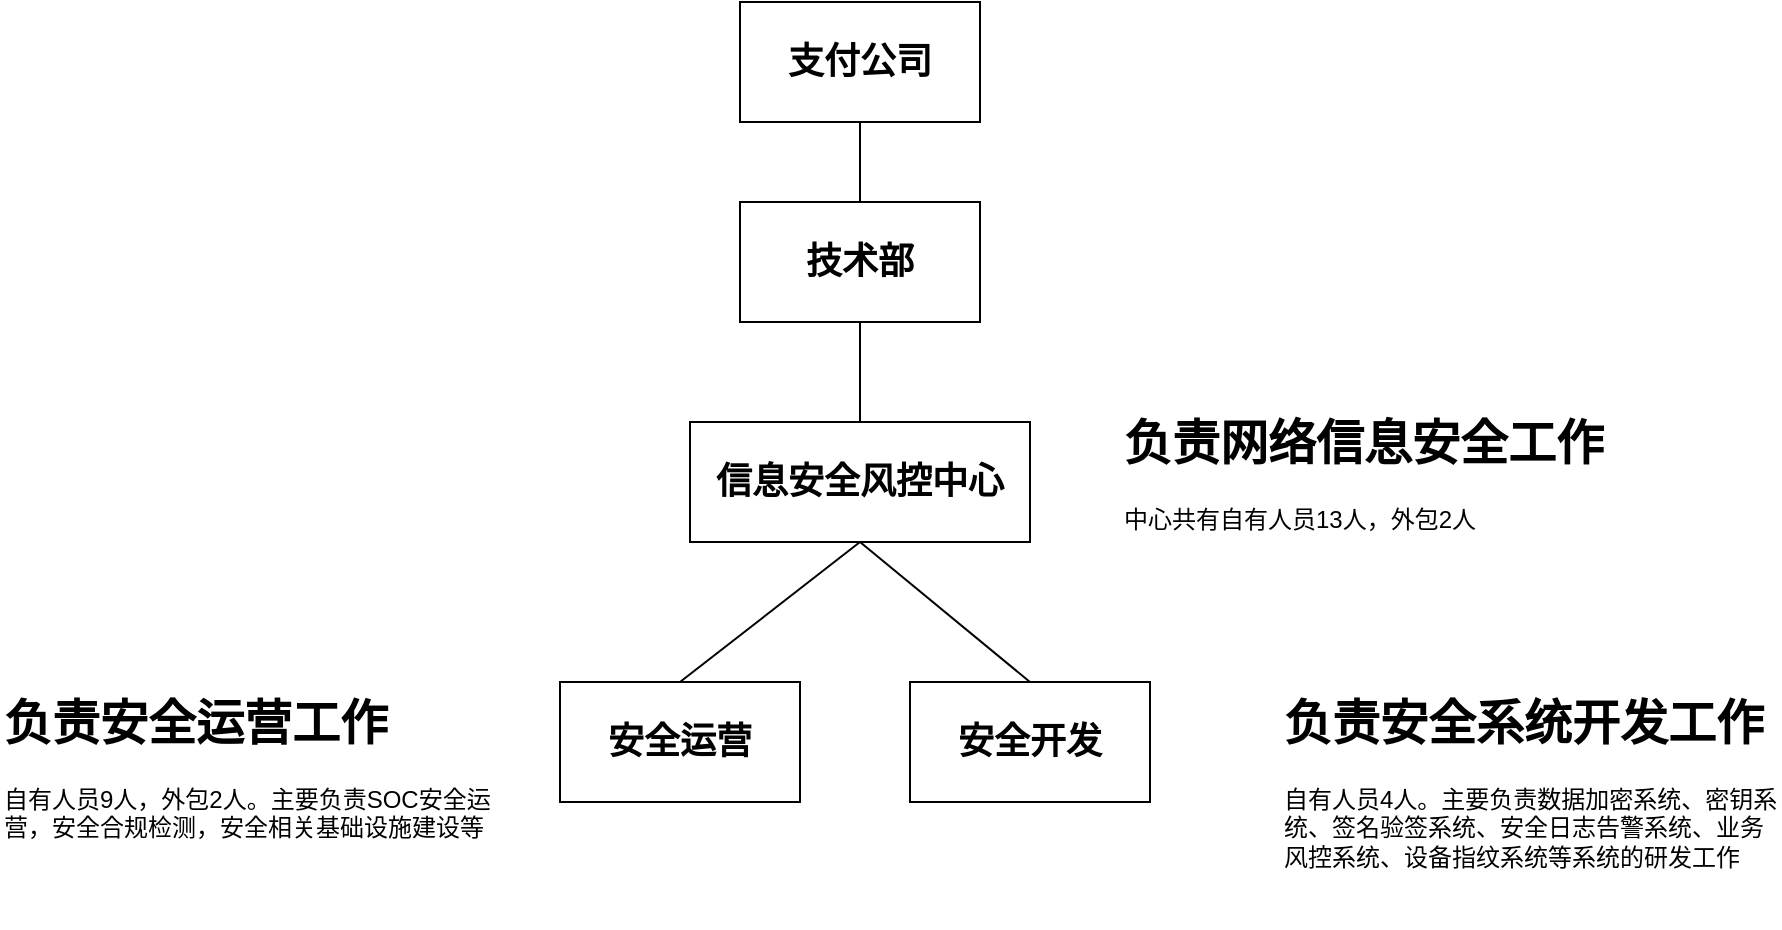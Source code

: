 <mxfile version="24.9.1">
  <diagram name="第 1 页" id="JOnwjQAw6FctpHRn7n33">
    <mxGraphModel dx="2924" dy="1132" grid="1" gridSize="10" guides="1" tooltips="1" connect="1" arrows="1" fold="1" page="1" pageScale="1" pageWidth="850" pageHeight="1100" math="0" shadow="0">
      <root>
        <mxCell id="0" />
        <mxCell id="1" parent="0" />
        <mxCell id="3w2RXyKYQ_ACeo4qv3Gf-1" value="支付公司" style="rounded=0;whiteSpace=wrap;html=1;fontSize=18;fontStyle=1" vertex="1" parent="1">
          <mxGeometry x="340" y="230" width="120" height="60" as="geometry" />
        </mxCell>
        <mxCell id="3w2RXyKYQ_ACeo4qv3Gf-2" value="技术部" style="rounded=0;whiteSpace=wrap;html=1;fontSize=18;fontStyle=1" vertex="1" parent="1">
          <mxGeometry x="340" y="330" width="120" height="60" as="geometry" />
        </mxCell>
        <mxCell id="3w2RXyKYQ_ACeo4qv3Gf-3" value="安全运营" style="rounded=0;whiteSpace=wrap;html=1;fontSize=18;fontStyle=1" vertex="1" parent="1">
          <mxGeometry x="250" y="570" width="120" height="60" as="geometry" />
        </mxCell>
        <mxCell id="3w2RXyKYQ_ACeo4qv3Gf-4" value="安全开发" style="rounded=0;whiteSpace=wrap;html=1;fontSize=18;fontStyle=1" vertex="1" parent="1">
          <mxGeometry x="425" y="570" width="120" height="60" as="geometry" />
        </mxCell>
        <mxCell id="3w2RXyKYQ_ACeo4qv3Gf-5" value="" style="endArrow=none;html=1;rounded=0;entryX=0.5;entryY=1;entryDx=0;entryDy=0;exitX=0.5;exitY=0;exitDx=0;exitDy=0;" edge="1" parent="1" source="3w2RXyKYQ_ACeo4qv3Gf-2" target="3w2RXyKYQ_ACeo4qv3Gf-1">
          <mxGeometry width="50" height="50" relative="1" as="geometry">
            <mxPoint x="400" y="500" as="sourcePoint" />
            <mxPoint x="450" y="450" as="targetPoint" />
          </mxGeometry>
        </mxCell>
        <mxCell id="3w2RXyKYQ_ACeo4qv3Gf-8" value="信息安全风控中心" style="rounded=0;whiteSpace=wrap;html=1;fontSize=18;fontStyle=1" vertex="1" parent="1">
          <mxGeometry x="315" y="440" width="170" height="60" as="geometry" />
        </mxCell>
        <mxCell id="3w2RXyKYQ_ACeo4qv3Gf-9" value="" style="endArrow=none;html=1;rounded=0;entryX=0.5;entryY=1;entryDx=0;entryDy=0;exitX=0.5;exitY=0;exitDx=0;exitDy=0;" edge="1" parent="1" source="3w2RXyKYQ_ACeo4qv3Gf-8" target="3w2RXyKYQ_ACeo4qv3Gf-2">
          <mxGeometry width="50" height="50" relative="1" as="geometry">
            <mxPoint x="410" y="340" as="sourcePoint" />
            <mxPoint x="410" y="290" as="targetPoint" />
          </mxGeometry>
        </mxCell>
        <mxCell id="3w2RXyKYQ_ACeo4qv3Gf-10" value="" style="endArrow=none;html=1;rounded=0;entryX=0.5;entryY=1;entryDx=0;entryDy=0;exitX=0.5;exitY=0;exitDx=0;exitDy=0;" edge="1" parent="1" source="3w2RXyKYQ_ACeo4qv3Gf-3" target="3w2RXyKYQ_ACeo4qv3Gf-8">
          <mxGeometry width="50" height="50" relative="1" as="geometry">
            <mxPoint x="410" y="450" as="sourcePoint" />
            <mxPoint x="410" y="400" as="targetPoint" />
          </mxGeometry>
        </mxCell>
        <mxCell id="3w2RXyKYQ_ACeo4qv3Gf-11" value="" style="endArrow=none;html=1;rounded=0;entryX=0.5;entryY=1;entryDx=0;entryDy=0;exitX=0.5;exitY=0;exitDx=0;exitDy=0;" edge="1" parent="1" source="3w2RXyKYQ_ACeo4qv3Gf-4" target="3w2RXyKYQ_ACeo4qv3Gf-8">
          <mxGeometry width="50" height="50" relative="1" as="geometry">
            <mxPoint x="320" y="580" as="sourcePoint" />
            <mxPoint x="410" y="510" as="targetPoint" />
          </mxGeometry>
        </mxCell>
        <mxCell id="3w2RXyKYQ_ACeo4qv3Gf-12" value="&lt;h1 style=&quot;margin-top: 0px;&quot;&gt;负责网络信息安全工作&lt;/h1&gt;&lt;p&gt;中心共有自有人员13人，外包2人&lt;/p&gt;" style="text;html=1;whiteSpace=wrap;overflow=hidden;rounded=0;" vertex="1" parent="1">
          <mxGeometry x="530" y="430" width="250" height="120" as="geometry" />
        </mxCell>
        <mxCell id="3w2RXyKYQ_ACeo4qv3Gf-13" value="&lt;h1 style=&quot;margin-top: 0px;&quot;&gt;负责安全运营工作&lt;/h1&gt;&lt;p&gt;自有人员9人，外包2人。主要负责SOC安全运营，安全合规检测，安全相关基础设施建设等&lt;/p&gt;" style="text;html=1;whiteSpace=wrap;overflow=hidden;rounded=0;" vertex="1" parent="1">
          <mxGeometry x="-30" y="570" width="250" height="120" as="geometry" />
        </mxCell>
        <mxCell id="3w2RXyKYQ_ACeo4qv3Gf-14" value="&lt;h1 style=&quot;margin-top: 0px;&quot;&gt;负责安全系统开发工作&lt;/h1&gt;&lt;p&gt;自有人员4人。主要负责数据加密系统、密钥系统、签名验签系统、安全日志告警系统、业务风控系统、设备指纹系统等系统的研发工作&lt;/p&gt;" style="text;html=1;whiteSpace=wrap;overflow=hidden;rounded=0;" vertex="1" parent="1">
          <mxGeometry x="610" y="570" width="250" height="120" as="geometry" />
        </mxCell>
      </root>
    </mxGraphModel>
  </diagram>
</mxfile>

